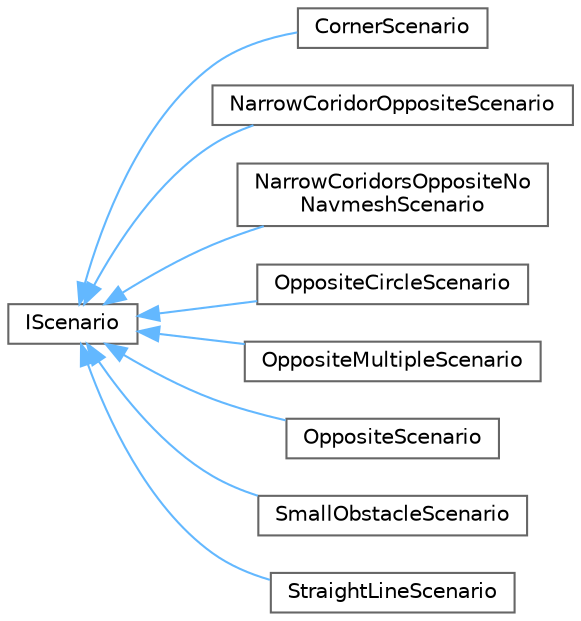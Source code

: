 digraph "Graphical Class Hierarchy"
{
 // LATEX_PDF_SIZE
  bgcolor="transparent";
  edge [fontname=Helvetica,fontsize=10,labelfontname=Helvetica,labelfontsize=10];
  node [fontname=Helvetica,fontsize=10,shape=box,height=0.2,width=0.4];
  rankdir="LR";
  Node0 [id="Node000000",label="IScenario",height=0.2,width=0.4,color="grey40", fillcolor="white", style="filled",URL="$interface_i_scenario.html",tooltip="Defines interface for scenarios."];
  Node0 -> Node1 [id="edge24_Node000000_Node000001",dir="back",color="steelblue1",style="solid",tooltip=" "];
  Node1 [id="Node000001",label="CornerScenario",height=0.2,width=0.4,color="grey40", fillcolor="white", style="filled",URL="$class_corner_scenario.html",tooltip="Scenario where agent is required to go around the corner to be able to get to the destination."];
  Node0 -> Node2 [id="edge25_Node000000_Node000002",dir="back",color="steelblue1",style="solid",tooltip=" "];
  Node2 [id="Node000002",label="NarrowCoridorOppositeScenario",height=0.2,width=0.4,color="grey40", fillcolor="white", style="filled",URL="$class_narrow_coridor_opposite_scenario.html",tooltip="Simple scenario where agent start needs to turn into the opposite direction in a very narrow corridor..."];
  Node0 -> Node3 [id="edge26_Node000000_Node000003",dir="back",color="steelblue1",style="solid",tooltip=" "];
  Node3 [id="Node000003",label="NarrowCoridorsOppositeNo\lNavmeshScenario",height=0.2,width=0.4,color="grey40", fillcolor="white", style="filled",URL="$class_narrow_coridors_opposite_no_navmesh_scenario.html",tooltip="Scenario where multiple agents are headed oposite to each other but there are obstacles along the way..."];
  Node0 -> Node4 [id="edge27_Node000000_Node000004",dir="back",color="steelblue1",style="solid",tooltip=" "];
  Node4 [id="Node000004",label="OppositeCircleScenario",height=0.2,width=0.4,color="grey40", fillcolor="white", style="filled",URL="$class_opposite_circle_scenario.html",tooltip="Scenario where 10 agents start in circlular shape and go into opposite directions."];
  Node0 -> Node5 [id="edge28_Node000000_Node000005",dir="back",color="steelblue1",style="solid",tooltip=" "];
  Node5 [id="Node000005",label="OppositeMultipleScenario",height=0.2,width=0.4,color="grey40", fillcolor="white", style="filled",URL="$class_opposite_multiple_scenario.html",tooltip="Scenario where 10 agents go into opposite directions - 5 vs 5."];
  Node0 -> Node6 [id="edge29_Node000000_Node000006",dir="back",color="steelblue1",style="solid",tooltip=" "];
  Node6 [id="Node000006",label="OppositeScenario",height=0.2,width=0.4,color="grey40", fillcolor="white", style="filled",URL="$class_opposite_scenario.html",tooltip="Scenario where 2 agents go into opposite directions."];
  Node0 -> Node7 [id="edge30_Node000000_Node000007",dir="back",color="steelblue1",style="solid",tooltip=" "];
  Node7 [id="Node000007",label="SmallObstacleScenario",height=0.2,width=0.4,color="grey40", fillcolor="white", style="filled",URL="$class_small_obstacle_scenario.html",tooltip="Scenario where agent starts at position (0,0) and has destination set to (0,40) Along the straight li..."];
  Node0 -> Node8 [id="edge31_Node000000_Node000008",dir="back",color="steelblue1",style="solid",tooltip=" "];
  Node8 [id="Node000008",label="StraightLineScenario",height=0.2,width=0.4,color="grey40", fillcolor="white", style="filled",URL="$class_straight_line_scenario.html",tooltip="Simple scenario where agent start at position (0,0) and should go straight line to the destination (0..."];
}
